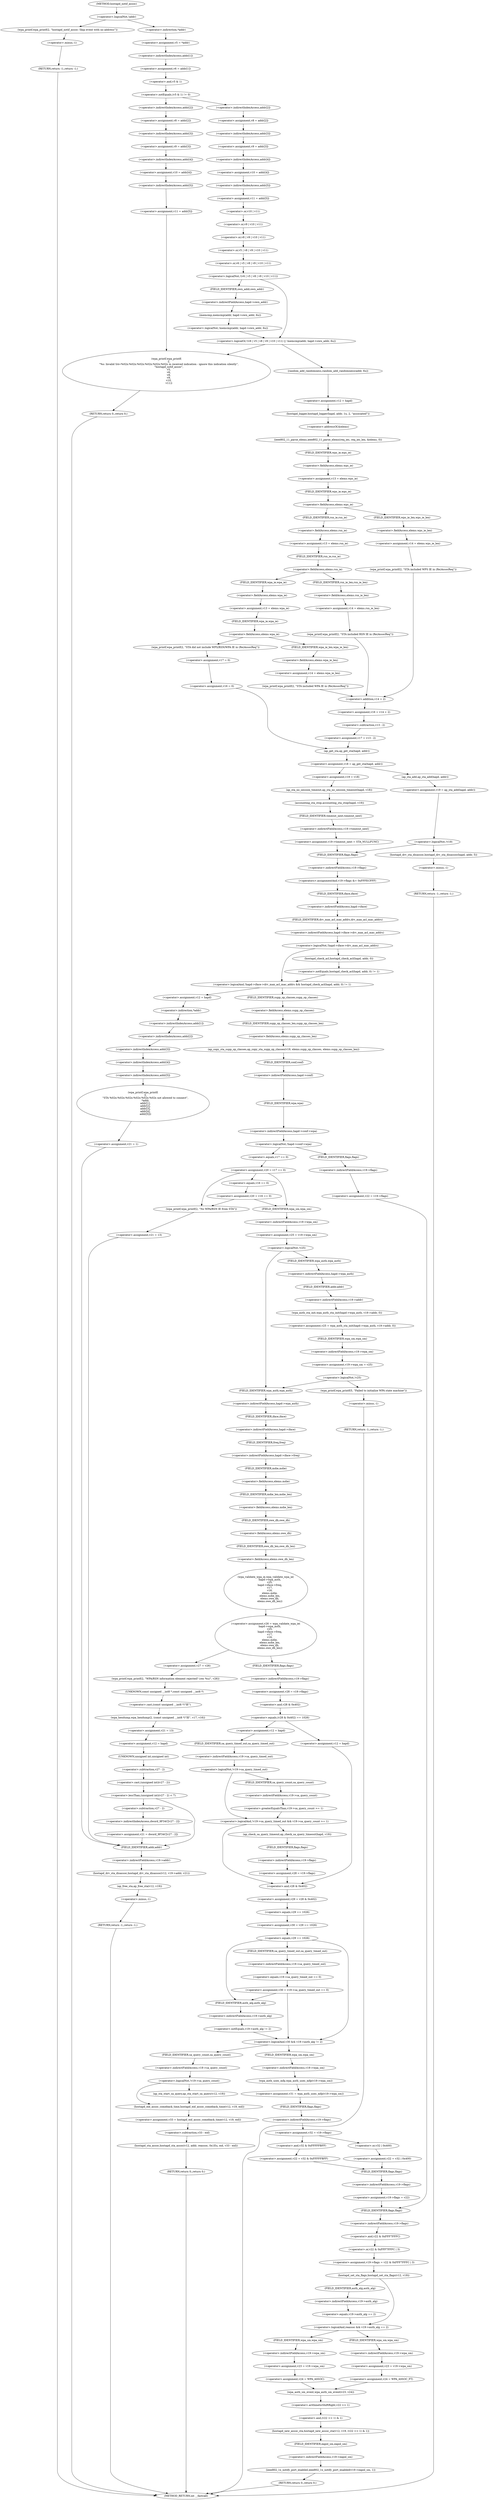 digraph hostapd_notif_assoc {  
"1000167" [label = "(<operator>.logicalNot,!addr)" ]
"1000170" [label = "(wpa_printf,wpa_printf(2, \"hostapd_notif_assoc: Skip event with no address\"))" ]
"1000173" [label = "(RETURN,return -1;,return -1;)" ]
"1000174" [label = "(<operator>.minus,-1)" ]
"1000176" [label = "(<operator>.assignment,v5 = *addr)" ]
"1000178" [label = "(<operator>.indirection,*addr)" ]
"1000180" [label = "(<operator>.assignment,v6 = addr[1])" ]
"1000182" [label = "(<operator>.indirectIndexAccess,addr[1])" ]
"1000186" [label = "(<operator>.notEquals,(v5 & 1) != 0)" ]
"1000187" [label = "(<operator>.and,v5 & 1)" ]
"1000192" [label = "(<operator>.assignment,v8 = addr[2])" ]
"1000194" [label = "(<operator>.indirectIndexAccess,addr[2])" ]
"1000197" [label = "(<operator>.assignment,v9 = addr[3])" ]
"1000199" [label = "(<operator>.indirectIndexAccess,addr[3])" ]
"1000202" [label = "(<operator>.assignment,v10 = addr[4])" ]
"1000204" [label = "(<operator>.indirectIndexAccess,addr[4])" ]
"1000207" [label = "(<operator>.assignment,v11 = addr[5])" ]
"1000209" [label = "(<operator>.indirectIndexAccess,addr[5])" ]
"1000213" [label = "(wpa_printf,wpa_printf(\n      2,\n      \"%s: Invalid SA=%02x:%02x:%02x:%02x:%02x:%02x in received indication - ignore this indication silently\",\n      \"hostapd_notif_assoc\",\n      v5,\n      v6,\n      v8,\n      v9,\n      v10,\n      v11))" ]
"1000223" [label = "(RETURN,return 0;,return 0;)" ]
"1000225" [label = "(<operator>.assignment,v8 = addr[2])" ]
"1000227" [label = "(<operator>.indirectIndexAccess,addr[2])" ]
"1000230" [label = "(<operator>.assignment,v9 = addr[3])" ]
"1000232" [label = "(<operator>.indirectIndexAccess,addr[3])" ]
"1000235" [label = "(<operator>.assignment,v10 = addr[4])" ]
"1000237" [label = "(<operator>.indirectIndexAccess,addr[4])" ]
"1000240" [label = "(<operator>.assignment,v11 = addr[5])" ]
"1000242" [label = "(<operator>.indirectIndexAccess,addr[5])" ]
"1000246" [label = "(<operator>.logicalOr,!(v6 | v5 | v8 | v9 | v10 | v11) || !memcmp(addr, hapd->own_addr, 6u))" ]
"1000247" [label = "(<operator>.logicalNot,!(v6 | v5 | v8 | v9 | v10 | v11))" ]
"1000248" [label = "(<operator>.or,v6 | v5 | v8 | v9 | v10 | v11)" ]
"1000250" [label = "(<operator>.or,v5 | v8 | v9 | v10 | v11)" ]
"1000252" [label = "(<operator>.or,v8 | v9 | v10 | v11)" ]
"1000254" [label = "(<operator>.or,v9 | v10 | v11)" ]
"1000256" [label = "(<operator>.or,v10 | v11)" ]
"1000259" [label = "(<operator>.logicalNot,!memcmp(addr, hapd->own_addr, 6u))" ]
"1000260" [label = "(memcmp,memcmp(addr, hapd->own_addr, 6u))" ]
"1000262" [label = "(<operator>.indirectFieldAccess,hapd->own_addr)" ]
"1000264" [label = "(FIELD_IDENTIFIER,own_addr,own_addr)" ]
"1000267" [label = "(random_add_randomness,random_add_randomness(addr, 6u))" ]
"1000270" [label = "(<operator>.assignment,v12 = hapd)" ]
"1000273" [label = "(hostapd_logger,hostapd_logger(hapd, addr, 1u, 2, \"associated\"))" ]
"1000279" [label = "(ieee802_11_parse_elems,ieee802_11_parse_elems(req_ies, req_ies_len, &elems, 0))" ]
"1000282" [label = "(<operator>.addressOf,&elems)" ]
"1000285" [label = "(<operator>.assignment,v13 = elems.wps_ie)" ]
"1000287" [label = "(<operator>.fieldAccess,elems.wps_ie)" ]
"1000289" [label = "(FIELD_IDENTIFIER,wps_ie,wps_ie)" ]
"1000291" [label = "(<operator>.fieldAccess,elems.wps_ie)" ]
"1000293" [label = "(FIELD_IDENTIFIER,wps_ie,wps_ie)" ]
"1000295" [label = "(<operator>.assignment,v14 = elems.wps_ie_len)" ]
"1000297" [label = "(<operator>.fieldAccess,elems.wps_ie_len)" ]
"1000299" [label = "(FIELD_IDENTIFIER,wps_ie_len,wps_ie_len)" ]
"1000300" [label = "(wpa_printf,wpa_printf(2, \"STA included WPS IE in (Re)AssocReq\"))" ]
"1000304" [label = "(<operator>.assignment,v16 = v14 + 2)" ]
"1000306" [label = "(<operator>.addition,v14 + 2)" ]
"1000309" [label = "(<operator>.assignment,v17 = v13 - 2)" ]
"1000311" [label = "(<operator>.subtraction,v13 - 2)" ]
"1000315" [label = "(<operator>.assignment,v13 = elems.rsn_ie)" ]
"1000317" [label = "(<operator>.fieldAccess,elems.rsn_ie)" ]
"1000319" [label = "(FIELD_IDENTIFIER,rsn_ie,rsn_ie)" ]
"1000321" [label = "(<operator>.fieldAccess,elems.rsn_ie)" ]
"1000323" [label = "(FIELD_IDENTIFIER,rsn_ie,rsn_ie)" ]
"1000325" [label = "(<operator>.assignment,v14 = elems.rsn_ie_len)" ]
"1000327" [label = "(<operator>.fieldAccess,elems.rsn_ie_len)" ]
"1000329" [label = "(FIELD_IDENTIFIER,rsn_ie_len,rsn_ie_len)" ]
"1000330" [label = "(wpa_printf,wpa_printf(2, \"STA included RSN IE in (Re)AssocReq\"))" ]
"1000334" [label = "(<operator>.assignment,v13 = elems.wpa_ie)" ]
"1000336" [label = "(<operator>.fieldAccess,elems.wpa_ie)" ]
"1000338" [label = "(FIELD_IDENTIFIER,wpa_ie,wpa_ie)" ]
"1000340" [label = "(<operator>.fieldAccess,elems.wpa_ie)" ]
"1000342" [label = "(FIELD_IDENTIFIER,wpa_ie,wpa_ie)" ]
"1000344" [label = "(<operator>.assignment,v14 = elems.wpa_ie_len)" ]
"1000346" [label = "(<operator>.fieldAccess,elems.wpa_ie_len)" ]
"1000348" [label = "(FIELD_IDENTIFIER,wpa_ie_len,wpa_ie_len)" ]
"1000349" [label = "(wpa_printf,wpa_printf(2, \"STA included WPA IE in (Re)AssocReq\"))" ]
"1000353" [label = "(wpa_printf,wpa_printf(2, \"STA did not include WPS/RSN/WPA IE in (Re)AssocReq\"))" ]
"1000356" [label = "(<operator>.assignment,v17 = 0)" ]
"1000359" [label = "(<operator>.assignment,v16 = 0)" ]
"1000363" [label = "(<operator>.assignment,v18 = ap_get_sta(hapd, addr))" ]
"1000365" [label = "(ap_get_sta,ap_get_sta(hapd, addr))" ]
"1000371" [label = "(<operator>.assignment,v19 = v18)" ]
"1000374" [label = "(ap_sta_no_session_timeout,ap_sta_no_session_timeout(hapd, v18))" ]
"1000377" [label = "(accounting_sta_stop,accounting_sta_stop(hapd, v19))" ]
"1000380" [label = "(<operator>.assignment,v19->timeout_next = STA_NULLFUNC)" ]
"1000381" [label = "(<operator>.indirectFieldAccess,v19->timeout_next)" ]
"1000383" [label = "(FIELD_IDENTIFIER,timeout_next,timeout_next)" ]
"1000387" [label = "(<operator>.assignment,v19 = ap_sta_add(hapd, addr))" ]
"1000389" [label = "(ap_sta_add,ap_sta_add(hapd, addr))" ]
"1000393" [label = "(<operator>.logicalNot,!v19)" ]
"1000396" [label = "(hostapd_drv_sta_disassoc,hostapd_drv_sta_disassoc(hapd, addr, 5))" ]
"1000400" [label = "(RETURN,return -1;,return -1;)" ]
"1000401" [label = "(<operator>.minus,-1)" ]
"1000403" [label = "(<operators>.assignmentAnd,v19->flags &= 0xFFFECFFF)" ]
"1000404" [label = "(<operator>.indirectFieldAccess,v19->flags)" ]
"1000406" [label = "(FIELD_IDENTIFIER,flags,flags)" ]
"1000409" [label = "(<operator>.logicalAnd,!hapd->iface->drv_max_acl_mac_addrs && hostapd_check_acl(hapd, addr, 0) != 1)" ]
"1000410" [label = "(<operator>.logicalNot,!hapd->iface->drv_max_acl_mac_addrs)" ]
"1000411" [label = "(<operator>.indirectFieldAccess,hapd->iface->drv_max_acl_mac_addrs)" ]
"1000412" [label = "(<operator>.indirectFieldAccess,hapd->iface)" ]
"1000414" [label = "(FIELD_IDENTIFIER,iface,iface)" ]
"1000415" [label = "(FIELD_IDENTIFIER,drv_max_acl_mac_addrs,drv_max_acl_mac_addrs)" ]
"1000416" [label = "(<operator>.notEquals,hostapd_check_acl(hapd, addr, 0) != 1)" ]
"1000417" [label = "(hostapd_check_acl,hostapd_check_acl(hapd, addr, 0))" ]
"1000423" [label = "(<operator>.assignment,v12 = hapd)" ]
"1000426" [label = "(wpa_printf,wpa_printf(\n      3,\n      \"STA %02x:%02x:%02x:%02x:%02x:%02x not allowed to connect\",\n      *addr,\n      addr[1],\n      addr[2],\n      addr[3],\n      addr[4],\n      addr[5]))" ]
"1000429" [label = "(<operator>.indirection,*addr)" ]
"1000431" [label = "(<operator>.indirectIndexAccess,addr[1])" ]
"1000434" [label = "(<operator>.indirectIndexAccess,addr[2])" ]
"1000437" [label = "(<operator>.indirectIndexAccess,addr[3])" ]
"1000440" [label = "(<operator>.indirectIndexAccess,addr[4])" ]
"1000443" [label = "(<operator>.indirectIndexAccess,addr[5])" ]
"1000446" [label = "(<operator>.assignment,v21 = 1)" ]
"1000450" [label = "(ap_copy_sta_supp_op_classes,ap_copy_sta_supp_op_classes(v19, elems.supp_op_classes, elems.supp_op_classes_len))" ]
"1000452" [label = "(<operator>.fieldAccess,elems.supp_op_classes)" ]
"1000454" [label = "(FIELD_IDENTIFIER,supp_op_classes,supp_op_classes)" ]
"1000455" [label = "(<operator>.fieldAccess,elems.supp_op_classes_len)" ]
"1000457" [label = "(FIELD_IDENTIFIER,supp_op_classes_len,supp_op_classes_len)" ]
"1000459" [label = "(<operator>.logicalNot,!hapd->conf->wpa)" ]
"1000460" [label = "(<operator>.indirectFieldAccess,hapd->conf->wpa)" ]
"1000461" [label = "(<operator>.indirectFieldAccess,hapd->conf)" ]
"1000463" [label = "(FIELD_IDENTIFIER,conf,conf)" ]
"1000464" [label = "(FIELD_IDENTIFIER,wpa,wpa)" ]
"1000466" [label = "(<operator>.assignment,v22 = v19->flags)" ]
"1000468" [label = "(<operator>.indirectFieldAccess,v19->flags)" ]
"1000470" [label = "(FIELD_IDENTIFIER,flags,flags)" ]
"1000472" [label = "(<operator>.assignment,v20 = v17 == 0)" ]
"1000474" [label = "(<operator>.equals,v17 == 0)" ]
"1000479" [label = "(<operator>.assignment,v20 = v16 == 0)" ]
"1000481" [label = "(<operator>.equals,v16 == 0)" ]
"1000487" [label = "(wpa_printf,wpa_printf(2, \"No WPA/RSN IE from STA\"))" ]
"1000490" [label = "(<operator>.assignment,v21 = 13)" ]
"1000494" [label = "(hostapd_drv_sta_disassoc,hostapd_drv_sta_disassoc(v12, v19->addr, v21))" ]
"1000496" [label = "(<operator>.indirectFieldAccess,v19->addr)" ]
"1000498" [label = "(FIELD_IDENTIFIER,addr,addr)" ]
"1000500" [label = "(ap_free_sta,ap_free_sta(v12, v19))" ]
"1000503" [label = "(RETURN,return -1;,return -1;)" ]
"1000504" [label = "(<operator>.minus,-1)" ]
"1000506" [label = "(<operator>.assignment,v25 = v19->wpa_sm)" ]
"1000508" [label = "(<operator>.indirectFieldAccess,v19->wpa_sm)" ]
"1000510" [label = "(FIELD_IDENTIFIER,wpa_sm,wpa_sm)" ]
"1000512" [label = "(<operator>.logicalNot,!v25)" ]
"1000515" [label = "(<operator>.assignment,v25 = wpa_auth_sta_init(hapd->wpa_auth, v19->addr, 0))" ]
"1000517" [label = "(wpa_auth_sta_init,wpa_auth_sta_init(hapd->wpa_auth, v19->addr, 0))" ]
"1000518" [label = "(<operator>.indirectFieldAccess,hapd->wpa_auth)" ]
"1000520" [label = "(FIELD_IDENTIFIER,wpa_auth,wpa_auth)" ]
"1000521" [label = "(<operator>.indirectFieldAccess,v19->addr)" ]
"1000523" [label = "(FIELD_IDENTIFIER,addr,addr)" ]
"1000525" [label = "(<operator>.assignment,v19->wpa_sm = v25)" ]
"1000526" [label = "(<operator>.indirectFieldAccess,v19->wpa_sm)" ]
"1000528" [label = "(FIELD_IDENTIFIER,wpa_sm,wpa_sm)" ]
"1000531" [label = "(<operator>.logicalNot,!v25)" ]
"1000534" [label = "(wpa_printf,wpa_printf(5, \"Failed to initialize WPA state machine\"))" ]
"1000537" [label = "(RETURN,return -1;,return -1;)" ]
"1000538" [label = "(<operator>.minus,-1)" ]
"1000540" [label = "(<operator>.assignment,v26 = wpa_validate_wpa_ie(\n          hapd->wpa_auth,\n          v25,\n          hapd->iface->freq,\n          v17,\n          v16,\n          elems.mdie,\n          elems.mdie_len,\n          elems.owe_dh,\n          elems.owe_dh_len))" ]
"1000542" [label = "(wpa_validate_wpa_ie,wpa_validate_wpa_ie(\n          hapd->wpa_auth,\n          v25,\n          hapd->iface->freq,\n          v17,\n          v16,\n          elems.mdie,\n          elems.mdie_len,\n          elems.owe_dh,\n          elems.owe_dh_len))" ]
"1000543" [label = "(<operator>.indirectFieldAccess,hapd->wpa_auth)" ]
"1000545" [label = "(FIELD_IDENTIFIER,wpa_auth,wpa_auth)" ]
"1000547" [label = "(<operator>.indirectFieldAccess,hapd->iface->freq)" ]
"1000548" [label = "(<operator>.indirectFieldAccess,hapd->iface)" ]
"1000550" [label = "(FIELD_IDENTIFIER,iface,iface)" ]
"1000551" [label = "(FIELD_IDENTIFIER,freq,freq)" ]
"1000554" [label = "(<operator>.fieldAccess,elems.mdie)" ]
"1000556" [label = "(FIELD_IDENTIFIER,mdie,mdie)" ]
"1000557" [label = "(<operator>.fieldAccess,elems.mdie_len)" ]
"1000559" [label = "(FIELD_IDENTIFIER,mdie_len,mdie_len)" ]
"1000560" [label = "(<operator>.fieldAccess,elems.owe_dh)" ]
"1000562" [label = "(FIELD_IDENTIFIER,owe_dh,owe_dh)" ]
"1000563" [label = "(<operator>.fieldAccess,elems.owe_dh_len)" ]
"1000565" [label = "(FIELD_IDENTIFIER,owe_dh_len,owe_dh_len)" ]
"1000569" [label = "(<operator>.assignment,v27 = v26)" ]
"1000572" [label = "(wpa_printf,wpa_printf(2, \"WPA/RSN information element rejected? (res %u)\", v26))" ]
"1000576" [label = "(wpa_hexdump,wpa_hexdump(2, (const unsigned __int8 *)\"IE\", v17, v16))" ]
"1000578" [label = "(<operator>.cast,(const unsigned __int8 *)\"IE\")" ]
"1000579" [label = "(UNKNOWN,const unsigned __int8 *,const unsigned __int8 *)" ]
"1000583" [label = "(<operator>.assignment,v21 = 13)" ]
"1000586" [label = "(<operator>.assignment,v12 = hapd)" ]
"1000590" [label = "(<operator>.lessThan,(unsigned int)(v27 - 2) < 7)" ]
"1000591" [label = "(<operator>.cast,(unsigned int)(v27 - 2))" ]
"1000592" [label = "(UNKNOWN,unsigned int,unsigned int)" ]
"1000593" [label = "(<operator>.subtraction,v27 - 2)" ]
"1000597" [label = "(<operator>.assignment,v21 = dword_9F34C[v27 - 2])" ]
"1000599" [label = "(<operator>.indirectIndexAccess,dword_9F34C[v27 - 2])" ]
"1000601" [label = "(<operator>.subtraction,v27 - 2)" ]
"1000605" [label = "(<operator>.assignment,v28 = v19->flags)" ]
"1000607" [label = "(<operator>.indirectFieldAccess,v19->flags)" ]
"1000609" [label = "(FIELD_IDENTIFIER,flags,flags)" ]
"1000611" [label = "(<operator>.equals,(v28 & 0x402) == 1026)" ]
"1000612" [label = "(<operator>.and,v28 & 0x402)" ]
"1000617" [label = "(<operator>.assignment,v12 = hapd)" ]
"1000621" [label = "(<operator>.logicalAnd,!v19->sa_query_timed_out && v19->sa_query_count >= 1)" ]
"1000622" [label = "(<operator>.logicalNot,!v19->sa_query_timed_out)" ]
"1000623" [label = "(<operator>.indirectFieldAccess,v19->sa_query_timed_out)" ]
"1000625" [label = "(FIELD_IDENTIFIER,sa_query_timed_out,sa_query_timed_out)" ]
"1000626" [label = "(<operator>.greaterEqualsThan,v19->sa_query_count >= 1)" ]
"1000627" [label = "(<operator>.indirectFieldAccess,v19->sa_query_count)" ]
"1000629" [label = "(FIELD_IDENTIFIER,sa_query_count,sa_query_count)" ]
"1000632" [label = "(ap_check_sa_query_timeout,ap_check_sa_query_timeout(hapd, v19))" ]
"1000635" [label = "(<operator>.assignment,v28 = v19->flags)" ]
"1000637" [label = "(<operator>.indirectFieldAccess,v19->flags)" ]
"1000639" [label = "(FIELD_IDENTIFIER,flags,flags)" ]
"1000642" [label = "(<operator>.assignment,v12 = hapd)" ]
"1000645" [label = "(<operator>.assignment,v29 = v28 & 0x402)" ]
"1000647" [label = "(<operator>.and,v28 & 0x402)" ]
"1000650" [label = "(<operator>.assignment,v30 = v29 == 1026)" ]
"1000652" [label = "(<operator>.equals,v29 == 1026)" ]
"1000656" [label = "(<operator>.equals,v29 == 1026)" ]
"1000659" [label = "(<operator>.assignment,v30 = v19->sa_query_timed_out == 0)" ]
"1000661" [label = "(<operator>.equals,v19->sa_query_timed_out == 0)" ]
"1000662" [label = "(<operator>.indirectFieldAccess,v19->sa_query_timed_out)" ]
"1000664" [label = "(FIELD_IDENTIFIER,sa_query_timed_out,sa_query_timed_out)" ]
"1000667" [label = "(<operator>.logicalAnd,v30 && v19->auth_alg != 2)" ]
"1000669" [label = "(<operator>.notEquals,v19->auth_alg != 2)" ]
"1000670" [label = "(<operator>.indirectFieldAccess,v19->auth_alg)" ]
"1000672" [label = "(FIELD_IDENTIFIER,auth_alg,auth_alg)" ]
"1000676" [label = "(<operator>.logicalNot,!v19->sa_query_count)" ]
"1000677" [label = "(<operator>.indirectFieldAccess,v19->sa_query_count)" ]
"1000679" [label = "(FIELD_IDENTIFIER,sa_query_count,sa_query_count)" ]
"1000680" [label = "(ap_sta_start_sa_query,ap_sta_start_sa_query(v12, v19))" ]
"1000683" [label = "(<operator>.assignment,v33 = hostapd_eid_assoc_comeback_time(v12, v19, eid))" ]
"1000685" [label = "(hostapd_eid_assoc_comeback_time,hostapd_eid_assoc_comeback_time(v12, v19, eid))" ]
"1000689" [label = "(hostapd_sta_assoc,hostapd_sta_assoc(v12, addr, reassoc, 0x1Eu, eid, v33 - eid))" ]
"1000695" [label = "(<operator>.subtraction,v33 - eid)" ]
"1000698" [label = "(RETURN,return 0;,return 0;)" ]
"1000700" [label = "(<operator>.assignment,v31 = wpa_auth_uses_mfp(v19->wpa_sm))" ]
"1000702" [label = "(wpa_auth_uses_mfp,wpa_auth_uses_mfp(v19->wpa_sm))" ]
"1000703" [label = "(<operator>.indirectFieldAccess,v19->wpa_sm)" ]
"1000705" [label = "(FIELD_IDENTIFIER,wpa_sm,wpa_sm)" ]
"1000706" [label = "(<operator>.assignment,v32 = v19->flags)" ]
"1000708" [label = "(<operator>.indirectFieldAccess,v19->flags)" ]
"1000710" [label = "(FIELD_IDENTIFIER,flags,flags)" ]
"1000713" [label = "(<operator>.assignment,v22 = v32 | 0x400)" ]
"1000715" [label = "(<operator>.or,v32 | 0x400)" ]
"1000719" [label = "(<operator>.assignment,v22 = v32 & 0xFFFFFBFF)" ]
"1000721" [label = "(<operator>.and,v32 & 0xFFFFFBFF)" ]
"1000724" [label = "(<operator>.assignment,v19->flags = v22)" ]
"1000725" [label = "(<operator>.indirectFieldAccess,v19->flags)" ]
"1000727" [label = "(FIELD_IDENTIFIER,flags,flags)" ]
"1000730" [label = "(<operator>.assignment,v19->flags = v22 & 0xFFF7FFFC | 3)" ]
"1000731" [label = "(<operator>.indirectFieldAccess,v19->flags)" ]
"1000733" [label = "(FIELD_IDENTIFIER,flags,flags)" ]
"1000734" [label = "(<operator>.or,v22 & 0xFFF7FFFC | 3)" ]
"1000735" [label = "(<operator>.and,v22 & 0xFFF7FFFC)" ]
"1000739" [label = "(hostapd_set_sta_flags,hostapd_set_sta_flags(v12, v19))" ]
"1000743" [label = "(<operator>.logicalAnd,reassoc && v19->auth_alg == 2)" ]
"1000745" [label = "(<operator>.equals,v19->auth_alg == 2)" ]
"1000746" [label = "(<operator>.indirectFieldAccess,v19->auth_alg)" ]
"1000748" [label = "(FIELD_IDENTIFIER,auth_alg,auth_alg)" ]
"1000751" [label = "(<operator>.assignment,v23 = v19->wpa_sm)" ]
"1000753" [label = "(<operator>.indirectFieldAccess,v19->wpa_sm)" ]
"1000755" [label = "(FIELD_IDENTIFIER,wpa_sm,wpa_sm)" ]
"1000756" [label = "(<operator>.assignment,v24 = WPA_ASSOC_FT)" ]
"1000761" [label = "(<operator>.assignment,v23 = v19->wpa_sm)" ]
"1000763" [label = "(<operator>.indirectFieldAccess,v19->wpa_sm)" ]
"1000765" [label = "(FIELD_IDENTIFIER,wpa_sm,wpa_sm)" ]
"1000766" [label = "(<operator>.assignment,v24 = WPA_ASSOC)" ]
"1000769" [label = "(wpa_auth_sm_event,wpa_auth_sm_event(v23, v24))" ]
"1000772" [label = "(hostapd_new_assoc_sta,hostapd_new_assoc_sta(v12, v19, (v22 >> 1) & 1))" ]
"1000775" [label = "(<operator>.and,(v22 >> 1) & 1)" ]
"1000776" [label = "(<operator>.arithmeticShiftRight,v22 >> 1)" ]
"1000780" [label = "(ieee802_1x_notify_port_enabled,ieee802_1x_notify_port_enabled(v19->eapol_sm, 1))" ]
"1000781" [label = "(<operator>.indirectFieldAccess,v19->eapol_sm)" ]
"1000783" [label = "(FIELD_IDENTIFIER,eapol_sm,eapol_sm)" ]
"1000785" [label = "(RETURN,return 0;,return 0;)" ]
"1000130" [label = "(METHOD,hostapd_notif_assoc)" ]
"1000787" [label = "(METHOD_RETURN,int __fastcall)" ]
  "1000167" -> "1000170" 
  "1000167" -> "1000178" 
  "1000170" -> "1000174" 
  "1000173" -> "1000787" 
  "1000174" -> "1000173" 
  "1000176" -> "1000182" 
  "1000178" -> "1000176" 
  "1000180" -> "1000187" 
  "1000182" -> "1000180" 
  "1000186" -> "1000194" 
  "1000186" -> "1000227" 
  "1000187" -> "1000186" 
  "1000192" -> "1000199" 
  "1000194" -> "1000192" 
  "1000197" -> "1000204" 
  "1000199" -> "1000197" 
  "1000202" -> "1000209" 
  "1000204" -> "1000202" 
  "1000207" -> "1000213" 
  "1000209" -> "1000207" 
  "1000213" -> "1000223" 
  "1000223" -> "1000787" 
  "1000225" -> "1000232" 
  "1000227" -> "1000225" 
  "1000230" -> "1000237" 
  "1000232" -> "1000230" 
  "1000235" -> "1000242" 
  "1000237" -> "1000235" 
  "1000240" -> "1000256" 
  "1000242" -> "1000240" 
  "1000246" -> "1000213" 
  "1000246" -> "1000267" 
  "1000247" -> "1000246" 
  "1000247" -> "1000264" 
  "1000248" -> "1000247" 
  "1000250" -> "1000248" 
  "1000252" -> "1000250" 
  "1000254" -> "1000252" 
  "1000256" -> "1000254" 
  "1000259" -> "1000246" 
  "1000260" -> "1000259" 
  "1000262" -> "1000260" 
  "1000264" -> "1000262" 
  "1000267" -> "1000270" 
  "1000270" -> "1000273" 
  "1000273" -> "1000282" 
  "1000279" -> "1000289" 
  "1000282" -> "1000279" 
  "1000285" -> "1000293" 
  "1000287" -> "1000285" 
  "1000289" -> "1000287" 
  "1000291" -> "1000299" 
  "1000291" -> "1000319" 
  "1000293" -> "1000291" 
  "1000295" -> "1000300" 
  "1000297" -> "1000295" 
  "1000299" -> "1000297" 
  "1000300" -> "1000306" 
  "1000304" -> "1000311" 
  "1000306" -> "1000304" 
  "1000309" -> "1000365" 
  "1000311" -> "1000309" 
  "1000315" -> "1000323" 
  "1000317" -> "1000315" 
  "1000319" -> "1000317" 
  "1000321" -> "1000329" 
  "1000321" -> "1000338" 
  "1000323" -> "1000321" 
  "1000325" -> "1000330" 
  "1000327" -> "1000325" 
  "1000329" -> "1000327" 
  "1000330" -> "1000306" 
  "1000334" -> "1000342" 
  "1000336" -> "1000334" 
  "1000338" -> "1000336" 
  "1000340" -> "1000348" 
  "1000340" -> "1000353" 
  "1000342" -> "1000340" 
  "1000344" -> "1000349" 
  "1000346" -> "1000344" 
  "1000348" -> "1000346" 
  "1000349" -> "1000306" 
  "1000353" -> "1000356" 
  "1000356" -> "1000359" 
  "1000359" -> "1000365" 
  "1000363" -> "1000371" 
  "1000363" -> "1000389" 
  "1000365" -> "1000363" 
  "1000371" -> "1000374" 
  "1000374" -> "1000377" 
  "1000377" -> "1000383" 
  "1000380" -> "1000406" 
  "1000381" -> "1000380" 
  "1000383" -> "1000381" 
  "1000387" -> "1000393" 
  "1000389" -> "1000387" 
  "1000393" -> "1000396" 
  "1000393" -> "1000406" 
  "1000396" -> "1000401" 
  "1000400" -> "1000787" 
  "1000401" -> "1000400" 
  "1000403" -> "1000414" 
  "1000404" -> "1000403" 
  "1000406" -> "1000404" 
  "1000409" -> "1000423" 
  "1000409" -> "1000454" 
  "1000410" -> "1000409" 
  "1000410" -> "1000417" 
  "1000411" -> "1000410" 
  "1000412" -> "1000415" 
  "1000414" -> "1000412" 
  "1000415" -> "1000411" 
  "1000416" -> "1000409" 
  "1000417" -> "1000416" 
  "1000423" -> "1000429" 
  "1000426" -> "1000446" 
  "1000429" -> "1000431" 
  "1000431" -> "1000434" 
  "1000434" -> "1000437" 
  "1000437" -> "1000440" 
  "1000440" -> "1000443" 
  "1000443" -> "1000426" 
  "1000446" -> "1000498" 
  "1000450" -> "1000463" 
  "1000452" -> "1000457" 
  "1000454" -> "1000452" 
  "1000455" -> "1000450" 
  "1000457" -> "1000455" 
  "1000459" -> "1000470" 
  "1000459" -> "1000474" 
  "1000460" -> "1000459" 
  "1000461" -> "1000464" 
  "1000463" -> "1000461" 
  "1000464" -> "1000460" 
  "1000466" -> "1000733" 
  "1000468" -> "1000466" 
  "1000470" -> "1000468" 
  "1000472" -> "1000481" 
  "1000472" -> "1000487" 
  "1000472" -> "1000510" 
  "1000474" -> "1000472" 
  "1000479" -> "1000487" 
  "1000479" -> "1000510" 
  "1000481" -> "1000479" 
  "1000487" -> "1000490" 
  "1000490" -> "1000498" 
  "1000494" -> "1000500" 
  "1000496" -> "1000494" 
  "1000498" -> "1000496" 
  "1000500" -> "1000504" 
  "1000503" -> "1000787" 
  "1000504" -> "1000503" 
  "1000506" -> "1000512" 
  "1000508" -> "1000506" 
  "1000510" -> "1000508" 
  "1000512" -> "1000520" 
  "1000512" -> "1000545" 
  "1000515" -> "1000528" 
  "1000517" -> "1000515" 
  "1000518" -> "1000523" 
  "1000520" -> "1000518" 
  "1000521" -> "1000517" 
  "1000523" -> "1000521" 
  "1000525" -> "1000531" 
  "1000526" -> "1000525" 
  "1000528" -> "1000526" 
  "1000531" -> "1000534" 
  "1000531" -> "1000545" 
  "1000534" -> "1000538" 
  "1000537" -> "1000787" 
  "1000538" -> "1000537" 
  "1000540" -> "1000569" 
  "1000540" -> "1000609" 
  "1000542" -> "1000540" 
  "1000543" -> "1000550" 
  "1000545" -> "1000543" 
  "1000547" -> "1000556" 
  "1000548" -> "1000551" 
  "1000550" -> "1000548" 
  "1000551" -> "1000547" 
  "1000554" -> "1000559" 
  "1000556" -> "1000554" 
  "1000557" -> "1000562" 
  "1000559" -> "1000557" 
  "1000560" -> "1000565" 
  "1000562" -> "1000560" 
  "1000563" -> "1000542" 
  "1000565" -> "1000563" 
  "1000569" -> "1000572" 
  "1000572" -> "1000579" 
  "1000576" -> "1000583" 
  "1000578" -> "1000576" 
  "1000579" -> "1000578" 
  "1000583" -> "1000586" 
  "1000586" -> "1000592" 
  "1000590" -> "1000601" 
  "1000590" -> "1000498" 
  "1000591" -> "1000590" 
  "1000592" -> "1000593" 
  "1000593" -> "1000591" 
  "1000597" -> "1000498" 
  "1000599" -> "1000597" 
  "1000601" -> "1000599" 
  "1000605" -> "1000612" 
  "1000607" -> "1000605" 
  "1000609" -> "1000607" 
  "1000611" -> "1000617" 
  "1000611" -> "1000642" 
  "1000612" -> "1000611" 
  "1000617" -> "1000625" 
  "1000621" -> "1000632" 
  "1000621" -> "1000647" 
  "1000622" -> "1000621" 
  "1000622" -> "1000629" 
  "1000623" -> "1000622" 
  "1000625" -> "1000623" 
  "1000626" -> "1000621" 
  "1000627" -> "1000626" 
  "1000629" -> "1000627" 
  "1000632" -> "1000639" 
  "1000635" -> "1000647" 
  "1000637" -> "1000635" 
  "1000639" -> "1000637" 
  "1000642" -> "1000647" 
  "1000645" -> "1000652" 
  "1000647" -> "1000645" 
  "1000650" -> "1000656" 
  "1000652" -> "1000650" 
  "1000656" -> "1000664" 
  "1000656" -> "1000667" 
  "1000656" -> "1000672" 
  "1000659" -> "1000667" 
  "1000659" -> "1000672" 
  "1000661" -> "1000659" 
  "1000662" -> "1000661" 
  "1000664" -> "1000662" 
  "1000667" -> "1000679" 
  "1000667" -> "1000705" 
  "1000669" -> "1000667" 
  "1000670" -> "1000669" 
  "1000672" -> "1000670" 
  "1000676" -> "1000680" 
  "1000676" -> "1000685" 
  "1000677" -> "1000676" 
  "1000679" -> "1000677" 
  "1000680" -> "1000685" 
  "1000683" -> "1000695" 
  "1000685" -> "1000683" 
  "1000689" -> "1000698" 
  "1000695" -> "1000689" 
  "1000698" -> "1000787" 
  "1000700" -> "1000710" 
  "1000702" -> "1000700" 
  "1000703" -> "1000702" 
  "1000705" -> "1000703" 
  "1000706" -> "1000715" 
  "1000706" -> "1000721" 
  "1000708" -> "1000706" 
  "1000710" -> "1000708" 
  "1000713" -> "1000727" 
  "1000715" -> "1000713" 
  "1000719" -> "1000727" 
  "1000721" -> "1000719" 
  "1000724" -> "1000733" 
  "1000725" -> "1000724" 
  "1000727" -> "1000725" 
  "1000730" -> "1000739" 
  "1000731" -> "1000735" 
  "1000733" -> "1000731" 
  "1000734" -> "1000730" 
  "1000735" -> "1000734" 
  "1000739" -> "1000743" 
  "1000739" -> "1000748" 
  "1000743" -> "1000755" 
  "1000743" -> "1000765" 
  "1000745" -> "1000743" 
  "1000746" -> "1000745" 
  "1000748" -> "1000746" 
  "1000751" -> "1000756" 
  "1000753" -> "1000751" 
  "1000755" -> "1000753" 
  "1000756" -> "1000769" 
  "1000761" -> "1000766" 
  "1000763" -> "1000761" 
  "1000765" -> "1000763" 
  "1000766" -> "1000769" 
  "1000769" -> "1000776" 
  "1000772" -> "1000783" 
  "1000775" -> "1000772" 
  "1000776" -> "1000775" 
  "1000780" -> "1000785" 
  "1000781" -> "1000780" 
  "1000783" -> "1000781" 
  "1000785" -> "1000787" 
  "1000130" -> "1000167" 
}
